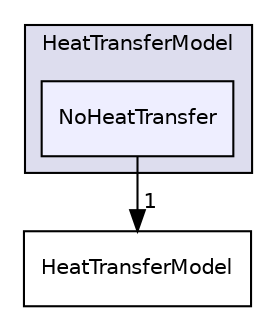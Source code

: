 digraph "src/lagrangian/intermediate/submodels/Thermodynamic/HeatTransferModel/NoHeatTransfer" {
  bgcolor=transparent;
  compound=true
  node [ fontsize="10", fontname="Helvetica"];
  edge [ labelfontsize="10", labelfontname="Helvetica"];
  subgraph clusterdir_89131fa3386e14a0e147ebbe4f4fe0d7 {
    graph [ bgcolor="#ddddee", pencolor="black", label="HeatTransferModel" fontname="Helvetica", fontsize="10", URL="dir_89131fa3386e14a0e147ebbe4f4fe0d7.html"]
  dir_0f56b457ca0b438a1435d1c8c129233b [shape=box, label="NoHeatTransfer", style="filled", fillcolor="#eeeeff", pencolor="black", URL="dir_0f56b457ca0b438a1435d1c8c129233b.html"];
  }
  dir_b5cb4d6f9354401e6d3d533cbf7c85eb [shape=box label="HeatTransferModel" URL="dir_b5cb4d6f9354401e6d3d533cbf7c85eb.html"];
  dir_0f56b457ca0b438a1435d1c8c129233b->dir_b5cb4d6f9354401e6d3d533cbf7c85eb [headlabel="1", labeldistance=1.5 headhref="dir_001618_001617.html"];
}
